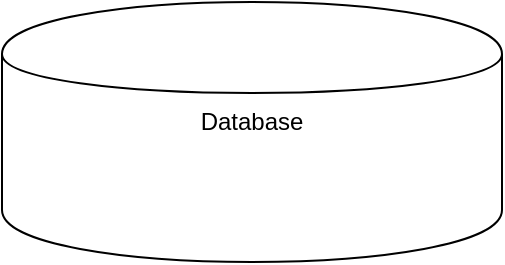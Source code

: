 <mxfile version="12.9.4" type="google"><diagram id="U5DUvvMdX9N1hMC99mND" name="Page-1"><mxGraphModel dx="460" dy="784" grid="1" gridSize="10" guides="1" tooltips="1" connect="1" arrows="1" fold="1" page="1" pageScale="1" pageWidth="850" pageHeight="1100" math="0" shadow="0"><root><mxCell id="0"/><mxCell id="1" parent="0"/><mxCell id="whJaDRA4kyD8x32qJ5M1-3" value="" style="shape=cylinder;whiteSpace=wrap;html=1;boundedLbl=1;backgroundOutline=1;" parent="1" vertex="1"><mxGeometry x="590" y="30" width="250" height="130" as="geometry"/></mxCell><mxCell id="5HI1Rd_AFF6XN7ePdWMB-1" value="Database" style="text;html=1;strokeColor=none;fillColor=none;align=center;verticalAlign=middle;whiteSpace=wrap;rounded=0;" vertex="1" parent="1"><mxGeometry x="695" y="80" width="40" height="20" as="geometry"/></mxCell></root></mxGraphModel></diagram></mxfile>